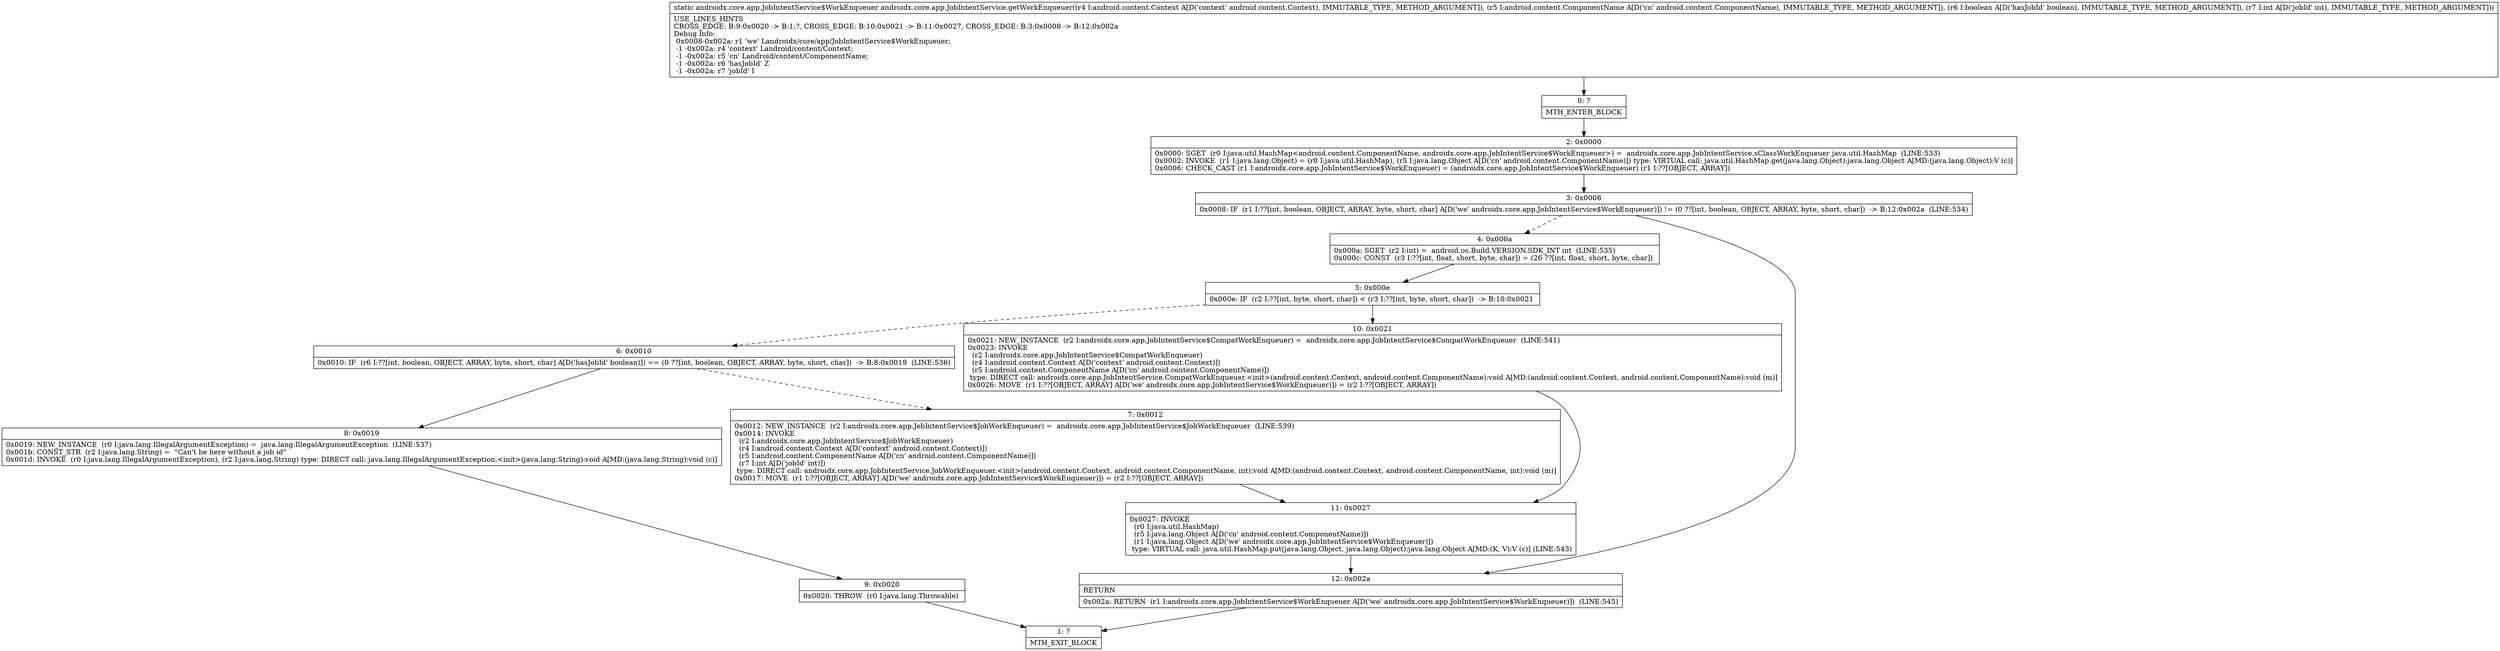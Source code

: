 digraph "CFG forandroidx.core.app.JobIntentService.getWorkEnqueuer(Landroid\/content\/Context;Landroid\/content\/ComponentName;ZI)Landroidx\/core\/app\/JobIntentService$WorkEnqueuer;" {
Node_0 [shape=record,label="{0\:\ ?|MTH_ENTER_BLOCK\l}"];
Node_2 [shape=record,label="{2\:\ 0x0000|0x0000: SGET  (r0 I:java.util.HashMap\<android.content.ComponentName, androidx.core.app.JobIntentService$WorkEnqueuer\>) =  androidx.core.app.JobIntentService.sClassWorkEnqueuer java.util.HashMap  (LINE:533)\l0x0002: INVOKE  (r1 I:java.lang.Object) = (r0 I:java.util.HashMap), (r5 I:java.lang.Object A[D('cn' android.content.ComponentName)]) type: VIRTUAL call: java.util.HashMap.get(java.lang.Object):java.lang.Object A[MD:(java.lang.Object):V (c)]\l0x0006: CHECK_CAST (r1 I:androidx.core.app.JobIntentService$WorkEnqueuer) = (androidx.core.app.JobIntentService$WorkEnqueuer) (r1 I:??[OBJECT, ARRAY]) \l}"];
Node_3 [shape=record,label="{3\:\ 0x0008|0x0008: IF  (r1 I:??[int, boolean, OBJECT, ARRAY, byte, short, char] A[D('we' androidx.core.app.JobIntentService$WorkEnqueuer)]) != (0 ??[int, boolean, OBJECT, ARRAY, byte, short, char])  \-\> B:12:0x002a  (LINE:534)\l}"];
Node_4 [shape=record,label="{4\:\ 0x000a|0x000a: SGET  (r2 I:int) =  android.os.Build.VERSION.SDK_INT int  (LINE:535)\l0x000c: CONST  (r3 I:??[int, float, short, byte, char]) = (26 ??[int, float, short, byte, char]) \l}"];
Node_5 [shape=record,label="{5\:\ 0x000e|0x000e: IF  (r2 I:??[int, byte, short, char]) \< (r3 I:??[int, byte, short, char])  \-\> B:10:0x0021 \l}"];
Node_6 [shape=record,label="{6\:\ 0x0010|0x0010: IF  (r6 I:??[int, boolean, OBJECT, ARRAY, byte, short, char] A[D('hasJobId' boolean)]) == (0 ??[int, boolean, OBJECT, ARRAY, byte, short, char])  \-\> B:8:0x0019  (LINE:536)\l}"];
Node_7 [shape=record,label="{7\:\ 0x0012|0x0012: NEW_INSTANCE  (r2 I:androidx.core.app.JobIntentService$JobWorkEnqueuer) =  androidx.core.app.JobIntentService$JobWorkEnqueuer  (LINE:539)\l0x0014: INVOKE  \l  (r2 I:androidx.core.app.JobIntentService$JobWorkEnqueuer)\l  (r4 I:android.content.Context A[D('context' android.content.Context)])\l  (r5 I:android.content.ComponentName A[D('cn' android.content.ComponentName)])\l  (r7 I:int A[D('jobId' int)])\l type: DIRECT call: androidx.core.app.JobIntentService.JobWorkEnqueuer.\<init\>(android.content.Context, android.content.ComponentName, int):void A[MD:(android.content.Context, android.content.ComponentName, int):void (m)]\l0x0017: MOVE  (r1 I:??[OBJECT, ARRAY] A[D('we' androidx.core.app.JobIntentService$WorkEnqueuer)]) = (r2 I:??[OBJECT, ARRAY]) \l}"];
Node_11 [shape=record,label="{11\:\ 0x0027|0x0027: INVOKE  \l  (r0 I:java.util.HashMap)\l  (r5 I:java.lang.Object A[D('cn' android.content.ComponentName)])\l  (r1 I:java.lang.Object A[D('we' androidx.core.app.JobIntentService$WorkEnqueuer)])\l type: VIRTUAL call: java.util.HashMap.put(java.lang.Object, java.lang.Object):java.lang.Object A[MD:(K, V):V (c)] (LINE:543)\l}"];
Node_8 [shape=record,label="{8\:\ 0x0019|0x0019: NEW_INSTANCE  (r0 I:java.lang.IllegalArgumentException) =  java.lang.IllegalArgumentException  (LINE:537)\l0x001b: CONST_STR  (r2 I:java.lang.String) =  \"Can't be here without a job id\" \l0x001d: INVOKE  (r0 I:java.lang.IllegalArgumentException), (r2 I:java.lang.String) type: DIRECT call: java.lang.IllegalArgumentException.\<init\>(java.lang.String):void A[MD:(java.lang.String):void (c)]\l}"];
Node_9 [shape=record,label="{9\:\ 0x0020|0x0020: THROW  (r0 I:java.lang.Throwable) \l}"];
Node_1 [shape=record,label="{1\:\ ?|MTH_EXIT_BLOCK\l}"];
Node_10 [shape=record,label="{10\:\ 0x0021|0x0021: NEW_INSTANCE  (r2 I:androidx.core.app.JobIntentService$CompatWorkEnqueuer) =  androidx.core.app.JobIntentService$CompatWorkEnqueuer  (LINE:541)\l0x0023: INVOKE  \l  (r2 I:androidx.core.app.JobIntentService$CompatWorkEnqueuer)\l  (r4 I:android.content.Context A[D('context' android.content.Context)])\l  (r5 I:android.content.ComponentName A[D('cn' android.content.ComponentName)])\l type: DIRECT call: androidx.core.app.JobIntentService.CompatWorkEnqueuer.\<init\>(android.content.Context, android.content.ComponentName):void A[MD:(android.content.Context, android.content.ComponentName):void (m)]\l0x0026: MOVE  (r1 I:??[OBJECT, ARRAY] A[D('we' androidx.core.app.JobIntentService$WorkEnqueuer)]) = (r2 I:??[OBJECT, ARRAY]) \l}"];
Node_12 [shape=record,label="{12\:\ 0x002a|RETURN\l|0x002a: RETURN  (r1 I:androidx.core.app.JobIntentService$WorkEnqueuer A[D('we' androidx.core.app.JobIntentService$WorkEnqueuer)])  (LINE:545)\l}"];
MethodNode[shape=record,label="{static androidx.core.app.JobIntentService$WorkEnqueuer androidx.core.app.JobIntentService.getWorkEnqueuer((r4 I:android.content.Context A[D('context' android.content.Context), IMMUTABLE_TYPE, METHOD_ARGUMENT]), (r5 I:android.content.ComponentName A[D('cn' android.content.ComponentName), IMMUTABLE_TYPE, METHOD_ARGUMENT]), (r6 I:boolean A[D('hasJobId' boolean), IMMUTABLE_TYPE, METHOD_ARGUMENT]), (r7 I:int A[D('jobId' int), IMMUTABLE_TYPE, METHOD_ARGUMENT]))  | USE_LINES_HINTS\lCROSS_EDGE: B:9:0x0020 \-\> B:1:?, CROSS_EDGE: B:10:0x0021 \-\> B:11:0x0027, CROSS_EDGE: B:3:0x0008 \-\> B:12:0x002a\lDebug Info:\l  0x0008\-0x002a: r1 'we' Landroidx\/core\/app\/JobIntentService$WorkEnqueuer;\l  \-1 \-0x002a: r4 'context' Landroid\/content\/Context;\l  \-1 \-0x002a: r5 'cn' Landroid\/content\/ComponentName;\l  \-1 \-0x002a: r6 'hasJobId' Z\l  \-1 \-0x002a: r7 'jobId' I\l}"];
MethodNode -> Node_0;Node_0 -> Node_2;
Node_2 -> Node_3;
Node_3 -> Node_4[style=dashed];
Node_3 -> Node_12;
Node_4 -> Node_5;
Node_5 -> Node_6[style=dashed];
Node_5 -> Node_10;
Node_6 -> Node_7[style=dashed];
Node_6 -> Node_8;
Node_7 -> Node_11;
Node_11 -> Node_12;
Node_8 -> Node_9;
Node_9 -> Node_1;
Node_10 -> Node_11;
Node_12 -> Node_1;
}

